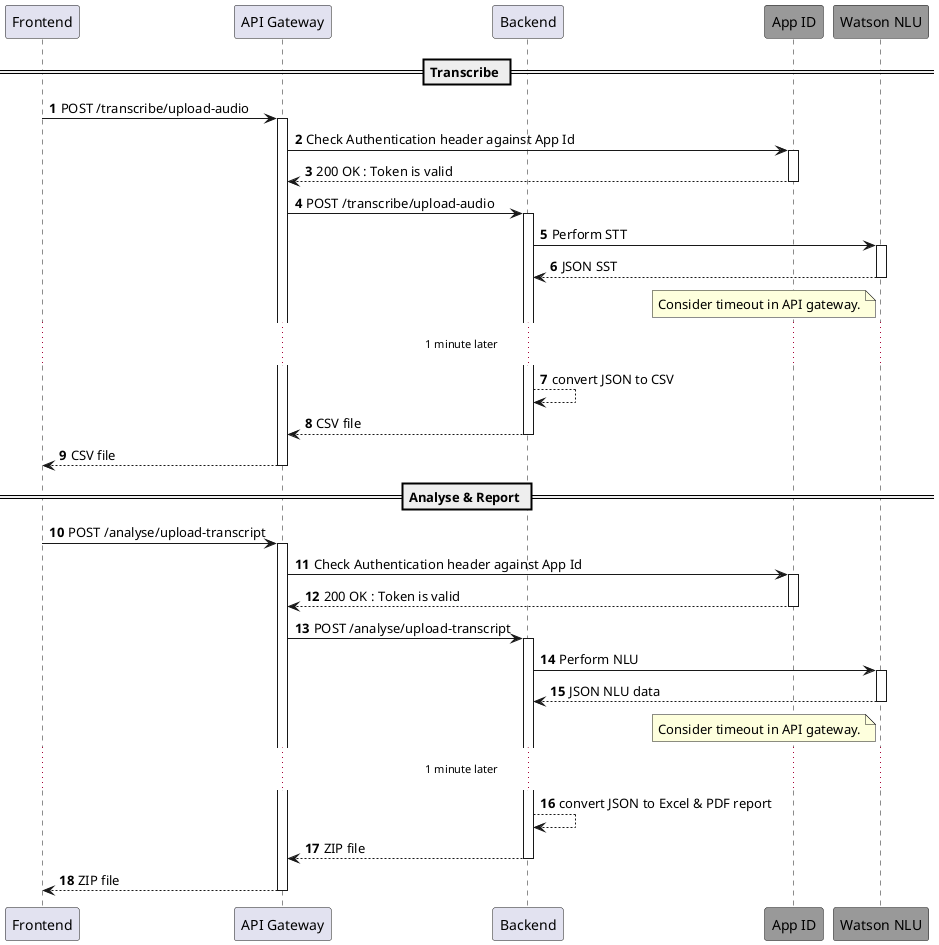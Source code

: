 @startuml sequence


!define extSystem #999999

participant "Frontend" as ui
participant "API Gateway" as gw
participant "Backend" as backend
participant "App ID" as appid extSystem
participant "Watson NLU" as watson extSystem
autonumber

== Transcribe ==
ui -> gw: POST /transcribe/upload-audio
activate gw
gw -> appid: Check Authentication header against App Id
activate appid
return 200 OK : Token is valid
gw -> backend: POST /transcribe/upload-audio
activate backend
backend -> watson: Perform STT
activate watson
return JSON SST
note left of watson: Consider timeout in API gateway.
... 1 minute later ...
backend --> backend: convert JSON to CSV
return CSV file
return CSV file
== Analyse & Report == 

ui -> gw: POST /analyse/upload-transcript
activate gw
gw -> appid: Check Authentication header against App Id
activate appid
return 200 OK : Token is valid
gw -> backend: POST /analyse/upload-transcript
activate backend
backend -> watson: Perform NLU
activate watson
return JSON NLU data
note left of watson: Consider timeout in API gateway.
... 1 minute later ...
backend --> backend: convert JSON to Excel & PDF report
return ZIP file
return ZIP file
@enduml
